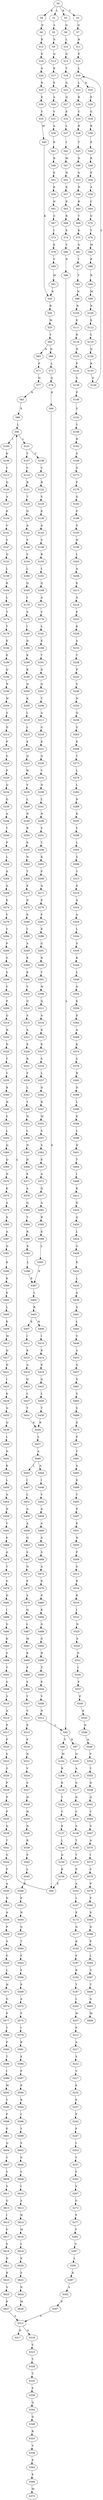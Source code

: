 strict digraph  {
	S0 -> S1 [ label = L ];
	S0 -> S2 [ label = R ];
	S0 -> S3 [ label = V ];
	S0 -> S4 [ label = K ];
	S1 -> S5 [ label = L ];
	S2 -> S6 [ label = Q ];
	S3 -> S7 [ label = Q ];
	S4 -> S8 [ label = D ];
	S5 -> S9 [ label = S ];
	S6 -> S10 [ label = L ];
	S7 -> S11 [ label = R ];
	S8 -> S12 [ label = R ];
	S9 -> S13 [ label = Q ];
	S10 -> S14 [ label = Q ];
	S11 -> S15 [ label = E ];
	S12 -> S16 [ label = E ];
	S13 -> S17 [ label = K ];
	S14 -> S18 [ label = T ];
	S15 -> S19 [ label = L ];
	S16 -> S20 [ label = A ];
	S17 -> S21 [ label = E ];
	S18 -> S22 [ label = Q ];
	S19 -> S23 [ label = L ];
	S19 -> S24 [ label = A ];
	S20 -> S25 [ label = N ];
	S21 -> S26 [ label = A ];
	S22 -> S27 [ label = Q ];
	S23 -> S28 [ label = R ];
	S24 -> S29 [ label = E ];
	S25 -> S30 [ label = E ];
	S26 -> S31 [ label = V ];
	S27 -> S32 [ label = E ];
	S28 -> S33 [ label = C ];
	S29 -> S34 [ label = G ];
	S30 -> S35 [ label = V ];
	S31 -> S36 [ label = A ];
	S32 -> S37 [ label = L ];
	S33 -> S38 [ label = R ];
	S34 -> S39 [ label = R ];
	S35 -> S40 [ label = M ];
	S36 -> S41 [ label = K ];
	S37 -> S42 [ label = I ];
	S38 -> S43 [ label = T ];
	S39 -> S44 [ label = E ];
	S40 -> S45 [ label = K ];
	S41 -> S46 [ label = R ];
	S42 -> S47 [ label = M ];
	S43 -> S48 [ label = D ];
	S44 -> S49 [ label = R ];
	S45 -> S50 [ label = R ];
	S46 -> S51 [ label = E ];
	S47 -> S52 [ label = N ];
	S48 -> S53 [ label = A ];
	S49 -> S54 [ label = E ];
	S50 -> S55 [ label = M ];
	S51 -> S56 [ label = K ];
	S52 -> S57 [ label = K ];
	S53 -> S58 [ label = N ];
	S54 -> S59 [ label = A ];
	S55 -> S60 [ label = Y ];
	S56 -> S61 [ label = N ];
	S57 -> S62 [ label = E ];
	S58 -> S63 [ label = R ];
	S59 -> S64 [ label = C ];
	S60 -> S65 [ label = N ];
	S60 -> S66 [ label = D ];
	S61 -> S67 [ label = G ];
	S62 -> S68 [ label = R ];
	S63 -> S69 [ label = T ];
	S64 -> S70 [ label = Q ];
	S65 -> S71 [ label = F ];
	S66 -> S72 [ label = L ];
	S67 -> S73 [ label = I ];
	S68 -> S74 [ label = E ];
	S69 -> S75 [ label = K ];
	S70 -> S76 [ label = V ];
	S71 -> S77 [ label = Q ];
	S72 -> S78 [ label = Q ];
	S73 -> S79 [ label = E ];
	S74 -> S80 [ label = V ];
	S75 -> S81 [ label = G ];
	S76 -> S82 [ label = M ];
	S77 -> S83 [ label = K ];
	S78 -> S84 [ label = K ];
	S79 -> S85 [ label = V ];
	S80 -> S86 [ label = N ];
	S81 -> S87 [ label = I ];
	S82 -> S88 [ label = R ];
	S83 -> S89 [ label = E ];
	S84 -> S90 [ label = E ];
	S85 -> S91 [ label = M ];
	S86 -> S92 [ label = L ];
	S87 -> S93 [ label = T ];
	S88 -> S94 [ label = R ];
	S89 -> S95 [ label = L ];
	S90 -> S95 [ label = L ];
	S91 -> S45 [ label = K ];
	S92 -> S96 [ label = V ];
	S92 -> S97 [ label = R ];
	S93 -> S98 [ label = N ];
	S94 -> S99 [ label = M ];
	S95 -> S100 [ label = I ];
	S95 -> S101 [ label = L ];
	S96 -> S102 [ label = M ];
	S97 -> S103 [ label = Q ];
	S98 -> S104 [ label = R ];
	S99 -> S105 [ label = N ];
	S100 -> S106 [ label = K ];
	S101 -> S107 [ label = T ];
	S101 -> S108 [ label = C ];
	S102 -> S109 [ label = R ];
	S103 -> S110 [ label = A ];
	S104 -> S111 [ label = E ];
	S105 -> S112 [ label = E ];
	S106 -> S113 [ label = C ];
	S107 -> S114 [ label = C ];
	S108 -> S115 [ label = C ];
	S109 -> S116 [ label = K ];
	S110 -> S117 [ label = G ];
	S111 -> S118 [ label = R ];
	S112 -> S119 [ label = L ];
	S113 -> S120 [ label = Q ];
	S114 -> S121 [ label = R ];
	S115 -> S122 [ label = R ];
	S116 -> S123 [ label = T ];
	S117 -> S124 [ label = D ];
	S118 -> S125 [ label = N ];
	S119 -> S126 [ label = Q ];
	S120 -> S127 [ label = A ];
	S121 -> S128 [ label = T ];
	S122 -> S129 [ label = S ];
	S123 -> S130 [ label = Y ];
	S124 -> S131 [ label = C ];
	S125 -> S132 [ label = P ];
	S126 -> S133 [ label = R ];
	S127 -> S134 [ label = E ];
	S128 -> S135 [ label = Q ];
	S129 -> S136 [ label = E ];
	S130 -> S137 [ label = E ];
	S131 -> S138 [ label = S ];
	S132 -> S139 [ label = S ];
	S133 -> S140 [ label = E ];
	S134 -> S141 [ label = V ];
	S135 -> S142 [ label = A ];
	S136 -> S143 [ label = A ];
	S137 -> S144 [ label = L ];
	S138 -> S145 [ label = T ];
	S139 -> S146 [ label = P ];
	S140 -> S19 [ label = L ];
	S141 -> S147 [ label = S ];
	S142 -> S148 [ label = S ];
	S143 -> S149 [ label = S ];
	S144 -> S150 [ label = Q ];
	S145 -> S151 [ label = T ];
	S146 -> S152 [ label = S ];
	S147 -> S153 [ label = Q ];
	S148 -> S154 [ label = S ];
	S149 -> S155 [ label = R ];
	S150 -> S156 [ label = K ];
	S151 -> S157 [ label = P ];
	S152 -> S158 [ label = Y ];
	S153 -> S159 [ label = L ];
	S154 -> S160 [ label = L ];
	S155 -> S161 [ label = L ];
	S156 -> S90 [ label = E ];
	S157 -> S162 [ label = A ];
	S158 -> S163 [ label = R ];
	S159 -> S164 [ label = K ];
	S160 -> S165 [ label = Q ];
	S161 -> S166 [ label = Q ];
	S162 -> S167 [ label = L ];
	S163 -> S168 [ label = S ];
	S164 -> S169 [ label = L ];
	S165 -> S170 [ label = I ];
	S166 -> S171 [ label = A ];
	S167 -> S172 [ label = P ];
	S168 -> S173 [ label = G ];
	S169 -> S174 [ label = T ];
	S170 -> S175 [ label = S ];
	S171 -> S176 [ label = V ];
	S172 -> S177 [ label = Q ];
	S173 -> S178 [ label = P ];
	S174 -> S179 [ label = Y ];
	S175 -> S180 [ label = I ];
	S176 -> S181 [ label = L ];
	S177 -> S182 [ label = K ];
	S178 -> S183 [ label = Q ];
	S179 -> S184 [ label = E ];
	S180 -> S185 [ label = D ];
	S181 -> S186 [ label = E ];
	S182 -> S187 [ label = F ];
	S183 -> S188 [ label = P ];
	S184 -> S189 [ label = E ];
	S185 -> S190 [ label = K ];
	S186 -> S191 [ label = T ];
	S187 -> S192 [ label = R ];
	S188 -> S193 [ label = S ];
	S189 -> S194 [ label = Q ];
	S190 -> S195 [ label = K ];
	S191 -> S196 [ label = D ];
	S192 -> S197 [ label = T ];
	S193 -> S198 [ label = H ];
	S194 -> S199 [ label = N ];
	S195 -> S200 [ label = Q ];
	S196 -> S201 [ label = Q ];
	S197 -> S202 [ label = L ];
	S198 -> S203 [ label = L ];
	S199 -> S204 [ label = W ];
	S200 -> S205 [ label = K ];
	S201 -> S206 [ label = T ];
	S202 -> S207 [ label = W ];
	S203 -> S208 [ label = A ];
	S204 -> S209 [ label = G ];
	S205 -> S210 [ label = I ];
	S206 -> S211 [ label = A ];
	S207 -> S212 [ label = P ];
	S208 -> S213 [ label = E ];
	S209 -> S214 [ label = D ];
	S210 -> S215 [ label = L ];
	S211 -> S216 [ label = G ];
	S212 -> S217 [ label = A ];
	S213 -> S218 [ label = A ];
	S214 -> S219 [ label = P ];
	S215 -> S220 [ label = E ];
	S216 -> S221 [ label = K ];
	S217 -> S222 [ label = S ];
	S218 -> S223 [ label = P ];
	S219 -> S224 [ label = G ];
	S220 -> S225 [ label = Q ];
	S221 -> S226 [ label = Q ];
	S222 -> S227 [ label = V ];
	S223 -> S228 [ label = K ];
	S224 -> S229 [ label = P ];
	S225 -> S230 [ label = H ];
	S226 -> S231 [ label = V ];
	S227 -> S232 [ label = K ];
	S228 -> S233 [ label = A ];
	S229 -> S234 [ label = Q ];
	S230 -> S235 [ label = V ];
	S231 -> S236 [ label = N ];
	S232 -> S237 [ label = E ];
	S233 -> S238 [ label = T ];
	S234 -> S239 [ label = G ];
	S235 -> S240 [ label = L ];
	S236 -> S241 [ label = L ];
	S237 -> S242 [ label = P ];
	S238 -> S243 [ label = P ];
	S239 -> S244 [ label = A ];
	S240 -> S245 [ label = N ];
	S241 -> S246 [ label = N ];
	S242 -> S247 [ label = P ];
	S243 -> S248 [ label = S ];
	S244 -> S249 [ label = T ];
	S245 -> S250 [ label = R ];
	S246 -> S251 [ label = S ];
	S247 -> S252 [ label = L ];
	S248 -> S253 [ label = N ];
	S249 -> S254 [ label = P ];
	S250 -> S255 [ label = E ];
	S251 -> S256 [ label = T ];
	S252 -> S257 [ label = Y ];
	S253 -> S258 [ label = Q ];
	S254 -> S259 [ label = L ];
	S255 -> S260 [ label = N ];
	S256 -> S261 [ label = K ];
	S257 -> S262 [ label = F ];
	S258 -> S263 [ label = S ];
	S259 -> S264 [ label = A ];
	S260 -> S265 [ label = T ];
	S261 -> S266 [ label = P ];
	S262 -> S267 [ label = S ];
	S263 -> S268 [ label = K ];
	S264 -> S269 [ label = A ];
	S265 -> S270 [ label = E ];
	S266 -> S271 [ label = Q ];
	S267 -> S272 [ label = G ];
	S268 -> S273 [ label = T ];
	S269 -> S274 [ label = E ];
	S270 -> S275 [ label = D ];
	S271 -> S276 [ label = E ];
	S272 -> S277 [ label = F ];
	S273 -> S278 [ label = L ];
	S274 -> S279 [ label = V ];
	S275 -> S280 [ label = E ];
	S276 -> S281 [ label = P ];
	S277 -> S282 [ label = F ];
	S278 -> S283 [ label = L ];
	S279 -> S284 [ label = Y ];
	S280 -> S285 [ label = L ];
	S281 -> S286 [ label = E ];
	S282 -> S287 [ label = S ];
	S283 -> S288 [ label = D ];
	S284 -> S289 [ label = P ];
	S285 -> S290 [ label = A ];
	S286 -> S291 [ label = G ];
	S287 -> S292 [ label = L ];
	S288 -> S293 [ label = K ];
	S289 -> S294 [ label = S ];
	S290 -> S295 [ label = K ];
	S291 -> S296 [ label = R ];
	S292 -> S297 [ label = K ];
	S293 -> S298 [ label = Y ];
	S294 -> S299 [ label = S ];
	S295 -> S300 [ label = K ];
	S296 -> S301 [ label = Y ];
	S297 -> S302 [ label = S ];
	S298 -> S303 [ label = L ];
	S299 -> S304 [ label = V ];
	S300 -> S305 [ label = Y ];
	S301 -> S306 [ label = W ];
	S302 -> S307 [ label = P ];
	S303 -> S308 [ label = S ];
	S304 -> S309 [ label = P ];
	S305 -> S310 [ label = Q ];
	S306 -> S311 [ label = Q ];
	S307 -> S312 [ label = S ];
	S308 -> S313 [ label = T ];
	S309 -> S314 [ label = Q ];
	S310 -> S315 [ label = A ];
	S311 -> S316 [ label = A ];
	S312 -> S317 [ label = D ];
	S312 -> S318 [ label = G ];
	S313 -> S319 [ label = E ];
	S314 -> S320 [ label = H ];
	S315 -> S321 [ label = A ];
	S316 -> S322 [ label = K ];
	S318 -> S323 [ label = V ];
	S319 -> S324 [ label = A ];
	S320 -> S325 [ label = N ];
	S321 -> S326 [ label = E ];
	S322 -> S327 [ label = E ];
	S323 -> S328 [ label = T ];
	S324 -> S329 [ label = A ];
	S325 -> S330 [ label = T ];
	S326 -> S331 [ label = R ];
	S327 -> S332 [ label = S ];
	S328 -> S333 [ label = T ];
	S329 -> S334 [ label = L ];
	S330 -> S335 [ label = V ];
	S331 -> S336 [ label = S ];
	S332 -> S337 [ label = L ];
	S333 -> S338 [ label = S ];
	S334 -> S339 [ label = S ];
	S335 -> S340 [ label = R ];
	S336 -> S341 [ label = L ];
	S337 -> S342 [ label = Q ];
	S338 -> S343 [ label = Q ];
	S339 -> S344 [ label = K ];
	S340 -> S345 [ label = H ];
	S341 -> S346 [ label = T ];
	S342 -> S347 [ label = R ];
	S343 -> S348 [ label = D ];
	S344 -> S349 [ label = L ];
	S345 -> S350 [ label = S ];
	S346 -> S351 [ label = N ];
	S347 -> S352 [ label = M ];
	S348 -> S353 [ label = R ];
	S349 -> S354 [ label = N ];
	S350 -> S355 [ label = L ];
	S351 -> S356 [ label = L ];
	S352 -> S357 [ label = S ];
	S353 -> S358 [ label = V ];
	S354 -> S359 [ label = K ];
	S355 -> S360 [ label = Q ];
	S356 -> S361 [ label = N ];
	S357 -> S362 [ label = S ];
	S358 -> S363 [ label = P ];
	S359 -> S364 [ label = E ];
	S360 -> S365 [ label = Q ];
	S361 -> S366 [ label = D ];
	S362 -> S367 [ label = E ];
	S363 -> S368 [ label = E ];
	S364 -> S369 [ label = A ];
	S365 -> S370 [ label = N ];
	S366 -> S371 [ label = E ];
	S367 -> S372 [ label = A ];
	S368 -> S373 [ label = M ];
	S369 -> S374 [ label = K ];
	S370 -> S375 [ label = K ];
	S371 -> S376 [ label = A ];
	S372 -> S377 [ label = Q ];
	S374 -> S378 [ label = S ];
	S375 -> S379 [ label = A ];
	S376 -> S380 [ label = Q ];
	S377 -> S381 [ label = A ];
	S378 -> S382 [ label = R ];
	S379 -> S383 [ label = K ];
	S380 -> S384 [ label = T ];
	S381 -> S385 [ label = R ];
	S382 -> S386 [ label = D ];
	S383 -> S387 [ label = A ];
	S384 -> S388 [ label = R ];
	S385 -> S389 [ label = E ];
	S386 -> S390 [ label = L ];
	S387 -> S391 [ label = Q ];
	S388 -> S392 [ label = E ];
	S389 -> S393 [ label = L ];
	S390 -> S394 [ label = E ];
	S391 -> S395 [ label = K ];
	S392 -> S396 [ label = L ];
	S393 -> S397 [ label = E ];
	S394 -> S398 [ label = L ];
	S395 -> S399 [ label = K ];
	S396 -> S397 [ label = E ];
	S397 -> S400 [ label = L ];
	S398 -> S401 [ label = N ];
	S399 -> S402 [ label = E ];
	S400 -> S403 [ label = R ];
	S401 -> S404 [ label = Y ];
	S402 -> S405 [ label = L ];
	S403 -> S406 [ label = H ];
	S403 -> S407 [ label = K ];
	S404 -> S408 [ label = I ];
	S405 -> S409 [ label = E ];
	S406 -> S410 [ label = I ];
	S407 -> S411 [ label = I ];
	S408 -> S412 [ label = K ];
	S409 -> S413 [ label = M ];
	S410 -> S414 [ label = K ];
	S411 -> S415 [ label = K ];
	S412 -> S416 [ label = D ];
	S413 -> S417 [ label = Q ];
	S414 -> S418 [ label = E ];
	S415 -> S419 [ label = A ];
	S416 -> S420 [ label = Q ];
	S417 -> S421 [ label = D ];
	S418 -> S422 [ label = Q ];
	S419 -> S423 [ label = Q ];
	S420 -> S424 [ label = L ];
	S421 -> S425 [ label = I ];
	S422 -> S426 [ label = L ];
	S423 -> S427 [ label = L ];
	S424 -> S428 [ label = G ];
	S425 -> S429 [ label = K ];
	S426 -> S430 [ label = T ];
	S427 -> S431 [ label = T ];
	S428 -> S432 [ label = K ];
	S429 -> S433 [ label = Q ];
	S430 -> S434 [ label = K ];
	S431 -> S434 [ label = K ];
	S432 -> S435 [ label = L ];
	S433 -> S436 [ label = Q ];
	S434 -> S437 [ label = L ];
	S435 -> S438 [ label = A ];
	S436 -> S439 [ label = L ];
	S437 -> S440 [ label = A ];
	S438 -> S441 [ label = S ];
	S439 -> S442 [ label = N ];
	S440 -> S443 [ label = L ];
	S440 -> S444 [ label = A ];
	S441 -> S445 [ label = L ];
	S442 -> S446 [ label = K ];
	S443 -> S447 [ label = I ];
	S444 -> S448 [ label = I ];
	S445 -> S449 [ label = V ];
	S446 -> S450 [ label = L ];
	S447 -> S451 [ label = L ];
	S448 -> S452 [ label = V ];
	S449 -> S453 [ label = A ];
	S450 -> S454 [ label = A ];
	S451 -> S455 [ label = A ];
	S452 -> S456 [ label = A ];
	S453 -> S457 [ label = Q ];
	S454 -> S458 [ label = N ];
	S455 -> S459 [ label = A ];
	S456 -> S460 [ label = A ];
	S457 -> S461 [ label = S ];
	S458 -> S462 [ label = V ];
	S459 -> S463 [ label = Q ];
	S460 -> S464 [ label = S ];
	S461 -> S465 [ label = S ];
	S462 -> S466 [ label = F ];
	S463 -> S467 [ label = S ];
	S464 -> S468 [ label = S ];
	S465 -> S469 [ label = S ];
	S466 -> S470 [ label = A ];
	S467 -> S471 [ label = N ];
	S468 -> S472 [ label = A ];
	S469 -> S473 [ label = E ];
	S470 -> S474 [ label = T ];
	S471 -> S475 [ label = P ];
	S472 -> S476 [ label = E ];
	S473 -> S477 [ label = P ];
	S474 -> S478 [ label = G ];
	S475 -> S479 [ label = S ];
	S476 -> S480 [ label = P ];
	S477 -> S481 [ label = Y ];
	S478 -> S482 [ label = D ];
	S479 -> S483 [ label = Q ];
	S480 -> S484 [ label = K ];
	S481 -> S485 [ label = A ];
	S482 -> S486 [ label = I ];
	S483 -> S487 [ label = L ];
	S484 -> S488 [ label = G ];
	S485 -> S489 [ label = K ];
	S486 -> S490 [ label = G ];
	S487 -> S491 [ label = M ];
	S488 -> S492 [ label = G ];
	S489 -> S493 [ label = V ];
	S490 -> S494 [ label = K ];
	S491 -> S495 [ label = K ];
	S492 -> S496 [ label = H ];
	S493 -> S497 [ label = P ];
	S494 -> S498 [ label = S ];
	S495 -> S499 [ label = P ];
	S496 -> S500 [ label = T ];
	S497 -> S501 [ label = K ];
	S498 -> S502 [ label = T ];
	S499 -> S503 [ label = S ];
	S500 -> S504 [ label = E ];
	S501 -> S505 [ label = N ];
	S502 -> S506 [ label = S ];
	S503 -> S507 [ label = T ];
	S504 -> S508 [ label = V ];
	S505 -> S509 [ label = P ];
	S506 -> S510 [ label = S ];
	S507 -> S511 [ label = V ];
	S508 -> S512 [ label = N ];
	S509 -> S513 [ label = S ];
	S510 -> S514 [ label = A ];
	S511 -> S515 [ label = E ];
	S512 -> S92 [ label = L ];
	S513 -> S516 [ label = R ];
	S514 -> S517 [ label = P ];
	S515 -> S518 [ label = F ];
	S516 -> S519 [ label = R ];
	S517 -> S520 [ label = P ];
	S518 -> S521 [ label = N ];
	S519 -> S522 [ label = I ];
	S520 -> S523 [ label = S ];
	S521 -> S524 [ label = V ];
	S522 -> S525 [ label = N ];
	S523 -> S526 [ label = S ];
	S524 -> S527 [ label = S ];
	S525 -> S528 [ label = S ];
	S526 -> S529 [ label = P ];
	S527 -> S530 [ label = H ];
	S528 -> S531 [ label = N ];
	S529 -> S532 [ label = P ];
	S530 -> S533 [ label = H ];
	S531 -> S534 [ label = I ];
	S532 -> S535 [ label = P ];
	S533 -> S536 [ label = N ];
	S534 -> S537 [ label = F ];
	S535 -> S538 [ label = Q ];
	S536 -> S539 [ label = R ];
	S537 -> S540 [ label = P ];
	S538 -> S541 [ label = T ];
	S539 -> S542 [ label = P ];
	S540 -> S543 [ label = K ];
	S541 -> S544 [ label = S ];
	S542 -> S545 [ label = L ];
	S543 -> S546 [ label = N ];
	S544 -> S547 [ label = F ];
	S545 -> S548 [ label = E ];
	S546 -> S549 [ label = A ];
	S547 -> S550 [ label = A ];
	S548 -> S551 [ label = D ];
	S549 -> S552 [ label = P ];
	S550 -> S553 [ label = N ];
	S551 -> S554 [ label = N ];
	S552 -> S555 [ label = Y ];
	S553 -> S556 [ label = A ];
	S554 -> S557 [ label = Q ];
	S555 -> S558 [ label = D ];
	S556 -> S559 [ label = P ];
	S557 -> S560 [ label = T ];
	S558 -> S561 [ label = Q ];
	S559 -> S562 [ label = S ];
	S560 -> S563 [ label = F ];
	S561 -> S564 [ label = Y ];
	S562 -> S565 [ label = G ];
	S563 -> S566 [ label = S ];
	S564 -> S567 [ label = S ];
	S565 -> S568 [ label = L ];
	S566 -> S569 [ label = P ];
	S567 -> S570 [ label = A ];
	S568 -> S571 [ label = H ];
	S569 -> S572 [ label = A ];
	S570 -> S573 [ label = I ];
	S571 -> S574 [ label = G ];
	S572 -> S575 [ label = F ];
	S573 -> S576 [ label = S ];
	S574 -> S577 [ label = P ];
	S575 -> S578 [ label = I ];
	S576 -> S579 [ label = P ];
	S577 -> S580 [ label = T ];
	S578 -> S581 [ label = R ];
	S579 -> S582 [ label = P ];
	S580 -> S583 [ label = P ];
	S581 -> S584 [ label = E ];
	S582 -> S585 [ label = E ];
	S583 -> S586 [ label = T ];
	S584 -> S587 [ label = P ];
	S585 -> S588 [ label = D ];
	S586 -> S589 [ label = I ];
	S587 -> S590 [ label = P ];
	S588 -> S591 [ label = F ];
	S589 -> S592 [ label = M ];
	S590 -> S593 [ label = K ];
	S591 -> S594 [ label = L ];
	S592 -> S595 [ label = V ];
	S593 -> S596 [ label = I ];
	S594 -> S597 [ label = S ];
	S595 -> S598 [ label = P ];
	S596 -> S599 [ label = Y ];
	S597 -> S600 [ label = T ];
	S598 -> S601 [ label = P ];
	S599 -> S602 [ label = S ];
	S600 -> S603 [ label = A ];
	S601 -> S604 [ label = Q ];
	S602 -> S605 [ label = G ];
	S603 -> S606 [ label = M ];
	S604 -> S607 [ label = Y ];
	S605 -> S608 [ label = V ];
	S607 -> S609 [ label = Y ];
	S608 -> S610 [ label = I ];
	S609 -> S611 [ label = S ];
	S610 -> S612 [ label = S ];
	S611 -> S613 [ label = G ];
	S612 -> S614 [ label = H ];
	S613 -> S615 [ label = I ];
	S614 -> S616 [ label = M ];
	S615 -> S617 [ label = F ];
	S616 -> S618 [ label = L ];
	S617 -> S619 [ label = S ];
	S618 -> S620 [ label = E ];
	S619 -> S621 [ label = D ];
	S620 -> S622 [ label = S ];
	S621 -> S623 [ label = K ];
	S622 -> S624 [ label = D ];
	S623 -> S625 [ label = S ];
	S624 -> S626 [ label = M ];
	S625 -> S627 [ label = P ];
	S627 -> S312 [ label = S ];
}
